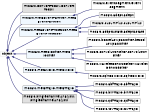 digraph "Graphical Class Hierarchy"
{
  graph [ dpi = 600 ];
  size="1,0.75";
  ratio="fill";
  edge [fontname="Helvetica",fontsize="20",labelfontname="Helvetica",labelfontsize="20"];
  node [fontname="Helvetica",fontsize="20",shape=record];
  rankdir="LR";
  Node1 [label="object",height=0.2,width=0.4,color="grey75", fillcolor="white", style="filled"];
  Node1 -> Node2 [dir="back", width=1.0, penwidth=2.5,color="midnightblue",fontsize="20",style="solid",fontname="Helvetica"];
  Node2 [label="mosaic.ConvertToCSV.Convert\lToCSV",height=0.2,width=0.4,color="black", fillcolor="grey88", style="filled"];
  Node1 -> Node3 [dir="back", width=1.0, penwidth=2.5,color="midnightblue",fontsize="20",style="solid",fontname="Helvetica"];
  Node3 [label="mosaic.metaEventPartition.meta\lEventPartition",height=0.2,width=0.4,color="black", fillcolor="aliceblue", style="filled"];
  Node3 -> Node4 [dir="back", width=1.0, penwidth=2.5,color="midnightblue",fontsize="20",style="solid",fontname="Helvetica"];
  Node4 [label="mosaic.eventSegment.event\lSegment",height=0.2,width=0.4,color="black", fillcolor="white", style="filled"];
  Node1 -> Node5 [dir="back", width=1.0, penwidth=2.5,color="midnightblue",fontsize="20",style="solid",fontname="Helvetica"];
  Node5 [label="mosaic.metaEventProcessor.meta\lEventProcessor",height=0.2,width=0.4,color="black", fillcolor="aliceblue", style="filled"];
  Node5 -> Node6 [dir="back", width=1.0, penwidth=2.5,color="midnightblue",fontsize="20",style="solid",fontname="Helvetica"];
  Node6 [label="mosaic.adept.adept",height=0.2,width=0.4,color="black", fillcolor="white", style="filled"];
  Node5 -> Node7 [dir="back", width=1.0, penwidth=2.5,color="midnightblue",fontsize="20",style="solid",fontname="Helvetica"];
  Node7 [label="mosaic.cusumPlus.cusumPlus",height=0.2,width=0.4,color="black", fillcolor="white", style="filled"];
  Node5 -> Node8 [dir="back", width=1.0, penwidth=2.5,color="midnightblue",fontsize="20",style="solid",fontname="Helvetica"];
  Node8 [label="mosaic.adept2State.adept2State",height=0.2,width=0.4,color="black", fillcolor="white", style="filled"];
  Node1 -> Node9 [dir="back", width=1.0, penwidth=2.5,color="midnightblue",fontsize="20",style="solid",fontname="Helvetica"];
  Node9 [label="mosaic.metaIOFilter.meta\lIOFilter",height=0.2,width=0.4,color="black", fillcolor="aliceblue", style="filled"];
  Node9 -> Node10 [dir="back", width=1.0, penwidth=2.5,color="midnightblue",fontsize="20",style="solid",fontname="Helvetica"];
  Node10 [label="mosaic.besselLowpassFilter.bessel\lLowpassFilter",height=0.2,width=0.4,color="black", fillcolor="white", style="filled"];
  Node9 -> Node11 [dir="back", width=1.0, penwidth=2.5,color="midnightblue",fontsize="20",style="solid",fontname="Helvetica"];
  Node11 [label="mosaic.convolutionFilter.convolution\lFilter",height=0.2,width=0.4,color="black", fillcolor="white", style="filled"];
  Node9 -> Node12 [dir="back", width=1.0, penwidth=2.5,color="midnightblue",fontsize="20",style="solid",fontname="Helvetica"];
  Node12 [label="mosaic.waveletDenoiseFilter.wavelet\lDenoiseFilter",height=0.2,width=0.4,color="black", fillcolor="white", style="filled"];
  Node1 -> Node13 [dir="back", width=1.0, penwidth=2.5,color="midnightblue",fontsize="20",style="solid",fontname="Helvetica"];
  Node13 [label="mosaic.metaMDIO.metaMDIO",height=0.2,width=0.4,color="black", fillcolor="aliceblue", style="filled"];
  Node13 -> Node14 [dir="back", width=1.0, penwidth=2.5,color="midnightblue",fontsize="20",style="solid",fontname="Helvetica"];
  Node14 [label="mosaic.sqlite3MDIO.sqlite3MDIO",height=0.2,width=0.4,color="black", fillcolor="white", style="filled"];
  Node1 -> Node15 [dir="back", width=1.0, penwidth=2.5,color="midnightblue",fontsize="20",style="solid",fontname="Helvetica"];
  Node15 [label="mosaic.metaTrajIO.metaTrajIO",height=0.2,width=0.4,color="black", fillcolor="aliceblue", style="filled"];
  Node15 -> Node16 [dir="back", width=1.0, penwidth=2.5,color="midnightblue",fontsize="20",style="solid",fontname="Helvetica"];
  Node16 [label="mosaic.abfTrajIO.abfTrajIO",height=0.2,width=0.4,color="black", fillcolor="white", style="filled"];
  Node15 -> Node17 [dir="back", width=1.0, penwidth=2.5,color="midnightblue",fontsize="20",style="solid",fontname="Helvetica"];
  Node17 [label="mosaic.binTrajIO.binTrajIO",height=0.2,width=0.4,color="black", fillcolor="white", style="filled"];
  Node15 -> Node18 [dir="back", width=1.0, penwidth=2.5,color="midnightblue",fontsize="20",style="solid",fontname="Helvetica"];
  Node18 [label="mosaic.qdfTrajIO.qdfTrajIO",height=0.2,width=0.4,color="black", fillcolor="white", style="filled"];
  Node15 -> Node19 [dir="back", width=1.0, penwidth=2.5,color="midnightblue",fontsize="20",style="solid",fontname="Helvetica"];
  Node19 [label="mosaic.tsvTrajIO.tsvTrajIO",height=0.2,width=0.4,color="black", fillcolor="white", style="filled"];
  Node1 -> Node20 [dir="back", width=1.0, penwidth=2.5,color="midnightblue",fontsize="20",style="solid",fontname="Helvetica"];
  Node20 [label="mosaic.SingleChannelAnalysis.\lSingleChannelAnalysis",height=0.2,width=0.4,color="black", fillcolor="grey88", style="filled"];
}
